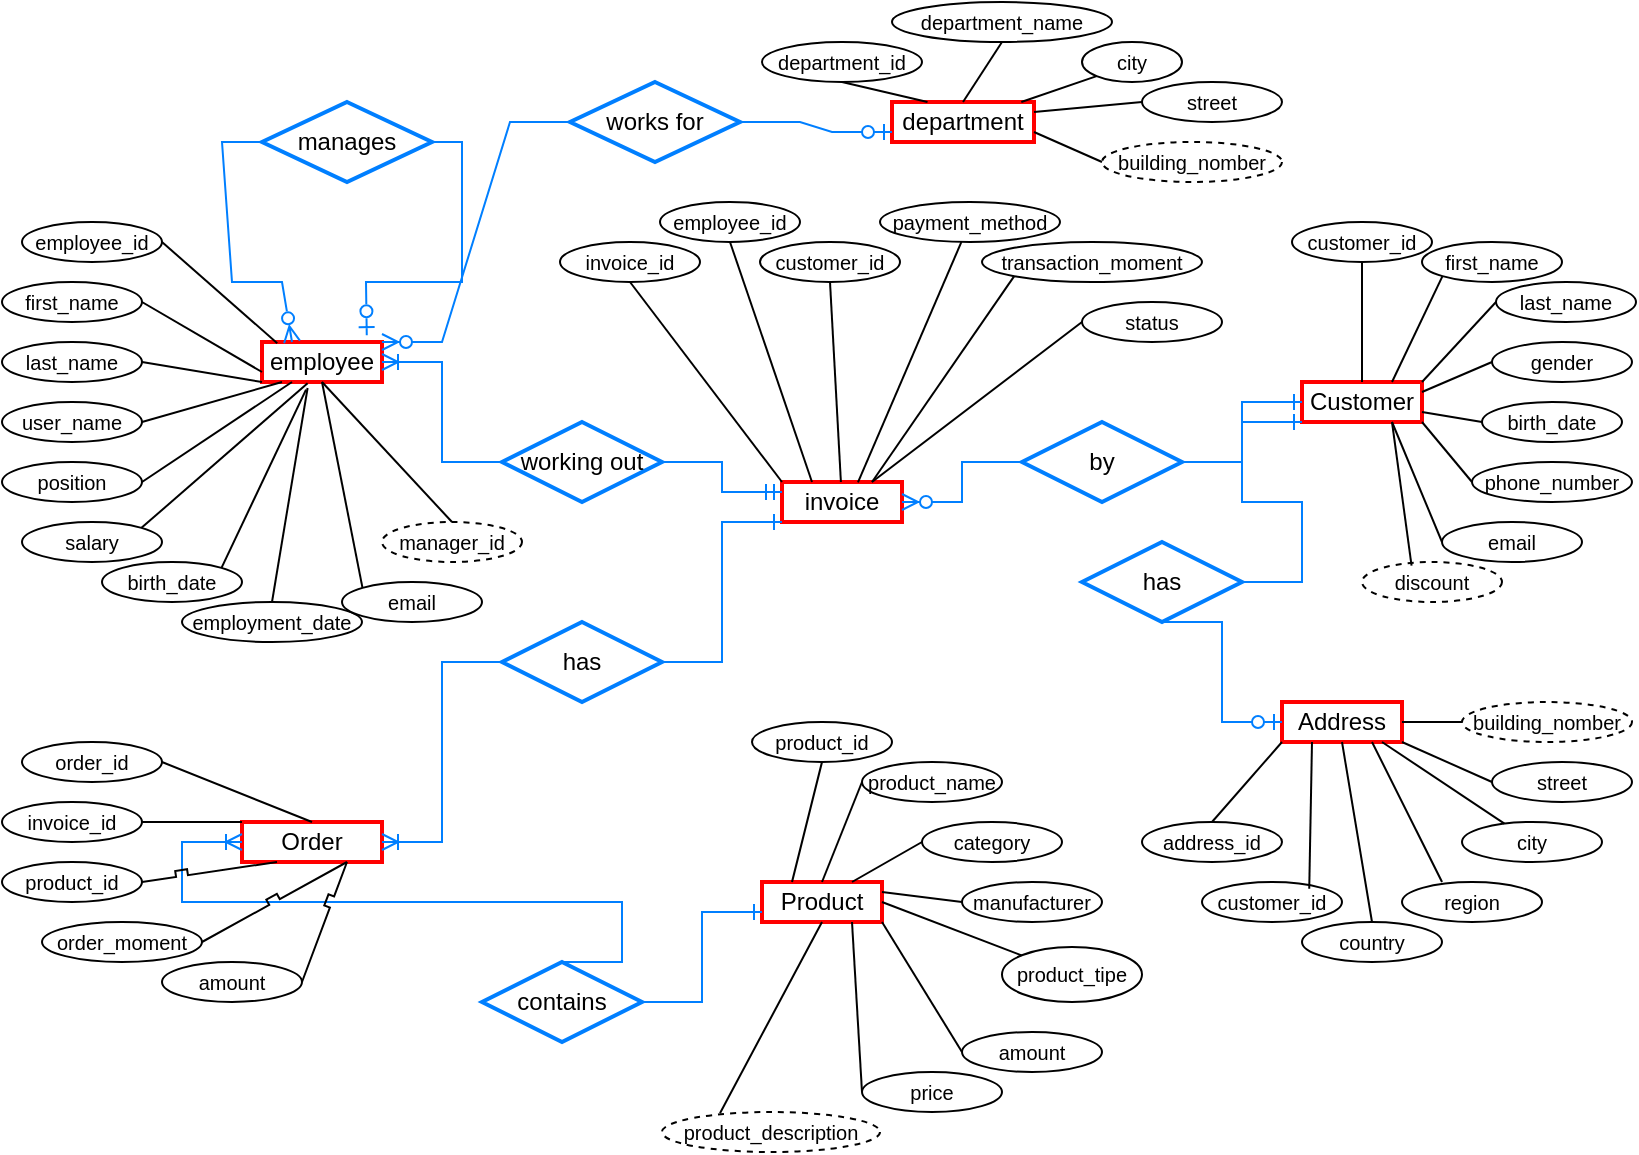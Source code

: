 <mxfile version="22.1.4" type="device">
  <diagram name="Сторінка-1" id="OeKJYB-59hZYdsw3ZqMW">
    <mxGraphModel dx="1050" dy="573" grid="1" gridSize="10" guides="1" tooltips="1" connect="1" arrows="1" fold="1" page="1" pageScale="1" pageWidth="827" pageHeight="1169" math="0" shadow="0">
      <root>
        <mxCell id="0" />
        <mxCell id="1" parent="0" />
        <mxCell id="nQn1hIN5MEKfU32s6l5k-212" value="invoice" style="rounded=0;whiteSpace=wrap;html=1;strokeColor=#FF0000;strokeWidth=2;" vertex="1" parent="1">
          <mxGeometry x="400" y="340" width="60" height="20" as="geometry" />
        </mxCell>
        <mxCell id="nQn1hIN5MEKfU32s6l5k-213" value="employee" style="rounded=0;whiteSpace=wrap;html=1;strokeColor=#FF0000;strokeWidth=2;" vertex="1" parent="1">
          <mxGeometry x="140" y="270" width="60" height="20" as="geometry" />
        </mxCell>
        <mxCell id="nQn1hIN5MEKfU32s6l5k-214" value="Customer" style="rounded=0;whiteSpace=wrap;html=1;strokeColor=#FF0000;strokeWidth=2;" vertex="1" parent="1">
          <mxGeometry x="660" y="290" width="60" height="20" as="geometry" />
        </mxCell>
        <mxCell id="nQn1hIN5MEKfU32s6l5k-215" value="Order" style="rounded=0;whiteSpace=wrap;html=1;strokeColor=#FF0000;strokeWidth=2;" vertex="1" parent="1">
          <mxGeometry x="130" y="510" width="70" height="20" as="geometry" />
        </mxCell>
        <mxCell id="nQn1hIN5MEKfU32s6l5k-216" value="Product" style="rounded=0;whiteSpace=wrap;html=1;strokeColor=#FF0000;strokeWidth=2;" vertex="1" parent="1">
          <mxGeometry x="390" y="540" width="60" height="20" as="geometry" />
        </mxCell>
        <mxCell id="nQn1hIN5MEKfU32s6l5k-217" style="edgeStyle=none;rounded=0;jumpStyle=sharp;orthogonalLoop=1;jettySize=auto;html=1;exitX=1;exitY=0.5;exitDx=0;exitDy=0;entryX=0.873;entryY=-0.17;entryDx=0;entryDy=0;strokeColor=#007FFF;fontSize=10;sourcePerimeterSpacing=-5;endArrow=ERzeroToOne;endFill=0;entryPerimeter=0;" edge="1" parent="1" source="nQn1hIN5MEKfU32s6l5k-219" target="nQn1hIN5MEKfU32s6l5k-213">
          <mxGeometry relative="1" as="geometry">
            <Array as="points">
              <mxPoint x="240" y="170" />
              <mxPoint x="240" y="240" />
              <mxPoint x="192" y="240" />
            </Array>
          </mxGeometry>
        </mxCell>
        <mxCell id="nQn1hIN5MEKfU32s6l5k-218" style="edgeStyle=none;rounded=0;jumpStyle=sharp;orthogonalLoop=1;jettySize=auto;html=1;exitX=0;exitY=0.5;exitDx=0;exitDy=0;entryX=0.25;entryY=0;entryDx=0;entryDy=0;strokeColor=#007FFF;fontSize=10;endArrow=ERzeroToMany;endFill=0;sourcePerimeterSpacing=-5;" edge="1" parent="1" source="nQn1hIN5MEKfU32s6l5k-219" target="nQn1hIN5MEKfU32s6l5k-213">
          <mxGeometry relative="1" as="geometry">
            <Array as="points">
              <mxPoint x="120" y="170" />
              <mxPoint x="125" y="240" />
              <mxPoint x="150" y="240" />
            </Array>
          </mxGeometry>
        </mxCell>
        <mxCell id="nQn1hIN5MEKfU32s6l5k-219" value="manages" style="rhombus;whiteSpace=wrap;html=1;strokeColor=#007FFF;strokeWidth=2;" vertex="1" parent="1">
          <mxGeometry x="140" y="150" width="85" height="40" as="geometry" />
        </mxCell>
        <mxCell id="nQn1hIN5MEKfU32s6l5k-220" value="working out" style="rhombus;whiteSpace=wrap;html=1;strokeColor=#007FFF;strokeWidth=2;" vertex="1" parent="1">
          <mxGeometry x="260" y="310" width="80" height="40" as="geometry" />
        </mxCell>
        <mxCell id="nQn1hIN5MEKfU32s6l5k-221" value="" style="edgeStyle=entityRelationEdgeStyle;fontSize=12;html=1;endArrow=ERoneToMany;rounded=0;strokeColor=#007FFF;jumpStyle=sharp;entryX=1;entryY=0.5;entryDx=0;entryDy=0;exitX=0;exitY=0.5;exitDx=0;exitDy=0;" edge="1" parent="1" source="nQn1hIN5MEKfU32s6l5k-220" target="nQn1hIN5MEKfU32s6l5k-213">
          <mxGeometry width="100" height="100" relative="1" as="geometry">
            <mxPoint x="300" y="440" as="sourcePoint" />
            <mxPoint x="400" y="340" as="targetPoint" />
          </mxGeometry>
        </mxCell>
        <mxCell id="nQn1hIN5MEKfU32s6l5k-222" value="" style="edgeStyle=entityRelationEdgeStyle;fontSize=12;html=1;endArrow=ERmandOne;rounded=0;strokeColor=#007FFF;jumpStyle=sharp;exitX=1;exitY=0.5;exitDx=0;exitDy=0;entryX=0;entryY=0.25;entryDx=0;entryDy=0;" edge="1" parent="1" source="nQn1hIN5MEKfU32s6l5k-220" target="nQn1hIN5MEKfU32s6l5k-212">
          <mxGeometry width="100" height="100" relative="1" as="geometry">
            <mxPoint x="360" y="270" as="sourcePoint" />
            <mxPoint x="400" y="350" as="targetPoint" />
          </mxGeometry>
        </mxCell>
        <mxCell id="nQn1hIN5MEKfU32s6l5k-223" value="by" style="rhombus;whiteSpace=wrap;html=1;strokeColor=#007FFF;strokeWidth=2;" vertex="1" parent="1">
          <mxGeometry x="520" y="310" width="80" height="40" as="geometry" />
        </mxCell>
        <mxCell id="nQn1hIN5MEKfU32s6l5k-224" value="" style="edgeStyle=entityRelationEdgeStyle;fontSize=12;html=1;endArrow=ERone;endFill=1;rounded=0;strokeColor=#007FFF;jumpStyle=sharp;exitX=1;exitY=0.5;exitDx=0;exitDy=0;entryX=0;entryY=0.5;entryDx=0;entryDy=0;" edge="1" parent="1" source="nQn1hIN5MEKfU32s6l5k-223" target="nQn1hIN5MEKfU32s6l5k-214">
          <mxGeometry width="100" height="100" relative="1" as="geometry">
            <mxPoint x="300" y="440" as="sourcePoint" />
            <mxPoint x="400" y="340" as="targetPoint" />
          </mxGeometry>
        </mxCell>
        <mxCell id="nQn1hIN5MEKfU32s6l5k-225" value="" style="edgeStyle=entityRelationEdgeStyle;fontSize=12;html=1;endArrow=ERzeroToMany;endFill=1;rounded=0;strokeColor=#007FFF;jumpStyle=sharp;exitX=0;exitY=0.5;exitDx=0;exitDy=0;entryX=1;entryY=0.5;entryDx=0;entryDy=0;" edge="1" parent="1" source="nQn1hIN5MEKfU32s6l5k-223" target="nQn1hIN5MEKfU32s6l5k-212">
          <mxGeometry width="100" height="100" relative="1" as="geometry">
            <mxPoint x="300" y="440" as="sourcePoint" />
            <mxPoint x="470" y="260" as="targetPoint" />
          </mxGeometry>
        </mxCell>
        <mxCell id="nQn1hIN5MEKfU32s6l5k-226" value="has" style="rhombus;whiteSpace=wrap;html=1;strokeColor=#007FFF;strokeWidth=2;" vertex="1" parent="1">
          <mxGeometry x="260" y="410" width="80" height="40" as="geometry" />
        </mxCell>
        <mxCell id="nQn1hIN5MEKfU32s6l5k-227" value="" style="edgeStyle=entityRelationEdgeStyle;fontSize=12;html=1;endArrow=ERone;endFill=1;rounded=0;strokeColor=#007FFF;jumpStyle=sharp;exitX=1;exitY=0.5;exitDx=0;exitDy=0;entryX=0;entryY=1;entryDx=0;entryDy=0;" edge="1" parent="1" source="nQn1hIN5MEKfU32s6l5k-226" target="nQn1hIN5MEKfU32s6l5k-212">
          <mxGeometry width="100" height="100" relative="1" as="geometry">
            <mxPoint x="670" y="380" as="sourcePoint" />
            <mxPoint x="440" y="400" as="targetPoint" />
          </mxGeometry>
        </mxCell>
        <mxCell id="nQn1hIN5MEKfU32s6l5k-228" value="" style="edgeStyle=entityRelationEdgeStyle;fontSize=12;html=1;endArrow=ERoneToMany;rounded=0;strokeColor=#007FFF;jumpStyle=sharp;entryX=1;entryY=0.5;entryDx=0;entryDy=0;exitX=0;exitY=0.5;exitDx=0;exitDy=0;" edge="1" parent="1" source="nQn1hIN5MEKfU32s6l5k-226" target="nQn1hIN5MEKfU32s6l5k-215">
          <mxGeometry width="100" height="100" relative="1" as="geometry">
            <mxPoint x="360" y="440" as="sourcePoint" />
            <mxPoint x="460" y="340" as="targetPoint" />
          </mxGeometry>
        </mxCell>
        <mxCell id="nQn1hIN5MEKfU32s6l5k-229" value="contains" style="rhombus;whiteSpace=wrap;html=1;strokeColor=#007FFF;strokeWidth=2;" vertex="1" parent="1">
          <mxGeometry x="250" y="580" width="80" height="40" as="geometry" />
        </mxCell>
        <mxCell id="nQn1hIN5MEKfU32s6l5k-230" value="" style="edgeStyle=entityRelationEdgeStyle;fontSize=12;html=1;endArrow=ERoneToMany;rounded=0;strokeColor=#007FFF;jumpStyle=sharp;exitX=0.5;exitY=0;exitDx=0;exitDy=0;" edge="1" parent="1" source="nQn1hIN5MEKfU32s6l5k-229">
          <mxGeometry width="100" height="100" relative="1" as="geometry">
            <mxPoint x="360" y="490" as="sourcePoint" />
            <mxPoint x="130" y="520" as="targetPoint" />
          </mxGeometry>
        </mxCell>
        <mxCell id="nQn1hIN5MEKfU32s6l5k-231" value="" style="edgeStyle=entityRelationEdgeStyle;fontSize=12;html=1;endArrow=ERone;endFill=1;rounded=0;strokeColor=#007FFF;jumpStyle=sharp;entryX=0;entryY=0.75;entryDx=0;entryDy=0;exitX=1;exitY=0.5;exitDx=0;exitDy=0;" edge="1" parent="1" source="nQn1hIN5MEKfU32s6l5k-229" target="nQn1hIN5MEKfU32s6l5k-216">
          <mxGeometry width="100" height="100" relative="1" as="geometry">
            <mxPoint x="360" y="490" as="sourcePoint" />
            <mxPoint x="460" y="390" as="targetPoint" />
          </mxGeometry>
        </mxCell>
        <mxCell id="nQn1hIN5MEKfU32s6l5k-232" value="&lt;font style=&quot;font-size: 10px;&quot;&gt;employee_id&lt;/font&gt;" style="ellipse;whiteSpace=wrap;html=1;strokeColor=#000000;strokeWidth=1;" vertex="1" parent="1">
          <mxGeometry x="20" y="210" width="70" height="20" as="geometry" />
        </mxCell>
        <mxCell id="nQn1hIN5MEKfU32s6l5k-233" value="&lt;font style=&quot;font-size: 10px;&quot;&gt;first_name&lt;/font&gt;" style="ellipse;whiteSpace=wrap;html=1;strokeColor=#000000;strokeWidth=1;" vertex="1" parent="1">
          <mxGeometry x="10" y="240" width="70" height="20" as="geometry" />
        </mxCell>
        <mxCell id="nQn1hIN5MEKfU32s6l5k-234" value="&lt;font style=&quot;font-size: 10px;&quot;&gt;last_name&lt;/font&gt;" style="ellipse;whiteSpace=wrap;html=1;strokeColor=#000000;strokeWidth=1;" vertex="1" parent="1">
          <mxGeometry x="10" y="270" width="70" height="20" as="geometry" />
        </mxCell>
        <mxCell id="nQn1hIN5MEKfU32s6l5k-235" value="&lt;font style=&quot;font-size: 10px;&quot;&gt;position&lt;/font&gt;" style="ellipse;whiteSpace=wrap;html=1;strokeColor=#000000;strokeWidth=1;" vertex="1" parent="1">
          <mxGeometry x="10" y="330" width="70" height="20" as="geometry" />
        </mxCell>
        <mxCell id="nQn1hIN5MEKfU32s6l5k-236" value="&lt;font style=&quot;font-size: 10px;&quot;&gt;birth_date&lt;/font&gt;" style="ellipse;whiteSpace=wrap;html=1;strokeColor=#000000;strokeWidth=1;" vertex="1" parent="1">
          <mxGeometry x="60" y="380" width="70" height="20" as="geometry" />
        </mxCell>
        <mxCell id="nQn1hIN5MEKfU32s6l5k-237" value="&lt;font style=&quot;font-size: 10px;&quot;&gt;employment_date&lt;/font&gt;" style="ellipse;whiteSpace=wrap;html=1;strokeColor=#000000;strokeWidth=1;" vertex="1" parent="1">
          <mxGeometry x="100" y="400" width="90" height="20" as="geometry" />
        </mxCell>
        <mxCell id="nQn1hIN5MEKfU32s6l5k-238" value="&lt;font style=&quot;font-size: 10px;&quot;&gt;manager_id&lt;/font&gt;" style="ellipse;whiteSpace=wrap;html=1;strokeColor=#000000;strokeWidth=1;dashed=1;" vertex="1" parent="1">
          <mxGeometry x="200" y="360" width="70" height="20" as="geometry" />
        </mxCell>
        <mxCell id="nQn1hIN5MEKfU32s6l5k-239" value="" style="endArrow=none;html=1;rounded=0;strokeColor=#000000;fontSize=10;jumpStyle=sharp;exitX=1;exitY=0.5;exitDx=0;exitDy=0;entryX=0.127;entryY=0.03;entryDx=0;entryDy=0;entryPerimeter=0;" edge="1" parent="1" source="nQn1hIN5MEKfU32s6l5k-232" target="nQn1hIN5MEKfU32s6l5k-213">
          <mxGeometry width="50" height="50" relative="1" as="geometry">
            <mxPoint x="390" y="410" as="sourcePoint" />
            <mxPoint x="140" y="260" as="targetPoint" />
          </mxGeometry>
        </mxCell>
        <mxCell id="nQn1hIN5MEKfU32s6l5k-240" value="" style="endArrow=none;html=1;rounded=0;strokeColor=#000000;fontSize=10;jumpStyle=sharp;exitX=1;exitY=0.5;exitDx=0;exitDy=0;entryX=0;entryY=0.75;entryDx=0;entryDy=0;" edge="1" parent="1" source="nQn1hIN5MEKfU32s6l5k-233" target="nQn1hIN5MEKfU32s6l5k-213">
          <mxGeometry width="50" height="50" relative="1" as="geometry">
            <mxPoint x="390" y="410" as="sourcePoint" />
            <mxPoint x="440" y="360" as="targetPoint" />
          </mxGeometry>
        </mxCell>
        <mxCell id="nQn1hIN5MEKfU32s6l5k-241" value="" style="endArrow=none;html=1;rounded=0;strokeColor=#000000;fontSize=10;jumpStyle=sharp;entryX=1;entryY=0.5;entryDx=0;entryDy=0;exitX=0;exitY=1;exitDx=0;exitDy=0;" edge="1" parent="1" source="nQn1hIN5MEKfU32s6l5k-213" target="nQn1hIN5MEKfU32s6l5k-234">
          <mxGeometry width="50" height="50" relative="1" as="geometry">
            <mxPoint x="390" y="410" as="sourcePoint" />
            <mxPoint x="440" y="360" as="targetPoint" />
          </mxGeometry>
        </mxCell>
        <mxCell id="nQn1hIN5MEKfU32s6l5k-242" value="" style="endArrow=none;html=1;rounded=0;strokeColor=#000000;fontSize=10;jumpStyle=sharp;entryX=1;entryY=0.5;entryDx=0;entryDy=0;exitX=0.25;exitY=1;exitDx=0;exitDy=0;" edge="1" parent="1" source="nQn1hIN5MEKfU32s6l5k-213" target="nQn1hIN5MEKfU32s6l5k-235">
          <mxGeometry width="50" height="50" relative="1" as="geometry">
            <mxPoint x="390" y="410" as="sourcePoint" />
            <mxPoint x="440" y="360" as="targetPoint" />
          </mxGeometry>
        </mxCell>
        <mxCell id="nQn1hIN5MEKfU32s6l5k-243" value="" style="endArrow=none;html=1;rounded=0;strokeColor=#000000;fontSize=10;jumpStyle=sharp;exitX=1;exitY=0;exitDx=0;exitDy=0;entryX=0.367;entryY=1.19;entryDx=0;entryDy=0;entryPerimeter=0;" edge="1" parent="1" source="nQn1hIN5MEKfU32s6l5k-236" target="nQn1hIN5MEKfU32s6l5k-213">
          <mxGeometry width="50" height="50" relative="1" as="geometry">
            <mxPoint x="390" y="410" as="sourcePoint" />
            <mxPoint x="440" y="360" as="targetPoint" />
          </mxGeometry>
        </mxCell>
        <mxCell id="nQn1hIN5MEKfU32s6l5k-244" value="" style="endArrow=none;html=1;rounded=0;strokeColor=#000000;fontSize=10;jumpStyle=sharp;exitX=0.5;exitY=0;exitDx=0;exitDy=0;entryX=0.38;entryY=1.15;entryDx=0;entryDy=0;entryPerimeter=0;" edge="1" parent="1" source="nQn1hIN5MEKfU32s6l5k-237" target="nQn1hIN5MEKfU32s6l5k-213">
          <mxGeometry width="50" height="50" relative="1" as="geometry">
            <mxPoint x="390" y="410" as="sourcePoint" />
            <mxPoint x="440" y="360" as="targetPoint" />
          </mxGeometry>
        </mxCell>
        <mxCell id="nQn1hIN5MEKfU32s6l5k-245" value="" style="endArrow=none;html=1;rounded=0;strokeColor=#000000;fontSize=10;jumpStyle=sharp;exitX=0.5;exitY=0;exitDx=0;exitDy=0;entryX=0.5;entryY=1;entryDx=0;entryDy=0;" edge="1" parent="1" source="nQn1hIN5MEKfU32s6l5k-238" target="nQn1hIN5MEKfU32s6l5k-213">
          <mxGeometry width="50" height="50" relative="1" as="geometry">
            <mxPoint x="390" y="410" as="sourcePoint" />
            <mxPoint x="440" y="360" as="targetPoint" />
          </mxGeometry>
        </mxCell>
        <mxCell id="nQn1hIN5MEKfU32s6l5k-246" value="&lt;font style=&quot;font-size: 10px;&quot;&gt;user_name&lt;/font&gt;" style="ellipse;whiteSpace=wrap;html=1;strokeColor=#000000;strokeWidth=1;" vertex="1" parent="1">
          <mxGeometry x="10" y="300" width="70" height="20" as="geometry" />
        </mxCell>
        <mxCell id="nQn1hIN5MEKfU32s6l5k-247" value="&lt;font style=&quot;font-size: 10px;&quot;&gt;salary&lt;/font&gt;" style="ellipse;whiteSpace=wrap;html=1;strokeColor=#000000;strokeWidth=1;" vertex="1" parent="1">
          <mxGeometry x="20" y="360" width="70" height="20" as="geometry" />
        </mxCell>
        <mxCell id="nQn1hIN5MEKfU32s6l5k-248" value="" style="endArrow=none;html=1;rounded=0;strokeColor=#000000;fontSize=10;jumpStyle=sharp;entryX=1;entryY=0.5;entryDx=0;entryDy=0;" edge="1" parent="1" target="nQn1hIN5MEKfU32s6l5k-246">
          <mxGeometry width="50" height="50" relative="1" as="geometry">
            <mxPoint x="150" y="290" as="sourcePoint" />
            <mxPoint x="440" y="360" as="targetPoint" />
          </mxGeometry>
        </mxCell>
        <mxCell id="nQn1hIN5MEKfU32s6l5k-249" value="" style="endArrow=none;html=1;rounded=0;strokeColor=#000000;fontSize=10;jumpStyle=sharp;exitX=1;exitY=0;exitDx=0;exitDy=0;entryX=0.38;entryY=1.03;entryDx=0;entryDy=0;entryPerimeter=0;" edge="1" parent="1" source="nQn1hIN5MEKfU32s6l5k-247" target="nQn1hIN5MEKfU32s6l5k-213">
          <mxGeometry width="50" height="50" relative="1" as="geometry">
            <mxPoint x="390" y="410" as="sourcePoint" />
            <mxPoint x="440" y="360" as="targetPoint" />
          </mxGeometry>
        </mxCell>
        <mxCell id="nQn1hIN5MEKfU32s6l5k-250" value="&lt;font style=&quot;font-size: 10px;&quot;&gt;email&lt;/font&gt;" style="ellipse;whiteSpace=wrap;html=1;strokeColor=#000000;strokeWidth=1;" vertex="1" parent="1">
          <mxGeometry x="180" y="390" width="70" height="20" as="geometry" />
        </mxCell>
        <mxCell id="nQn1hIN5MEKfU32s6l5k-251" value="" style="endArrow=none;html=1;rounded=0;strokeColor=#000000;fontSize=10;jumpStyle=sharp;entryX=0;entryY=0;entryDx=0;entryDy=0;exitX=0.5;exitY=1;exitDx=0;exitDy=0;" edge="1" parent="1" source="nQn1hIN5MEKfU32s6l5k-213" target="nQn1hIN5MEKfU32s6l5k-250">
          <mxGeometry width="50" height="50" relative="1" as="geometry">
            <mxPoint x="390" y="410" as="sourcePoint" />
            <mxPoint x="440" y="360" as="targetPoint" />
          </mxGeometry>
        </mxCell>
        <mxCell id="nQn1hIN5MEKfU32s6l5k-252" value="&lt;font style=&quot;font-size: 10px;&quot;&gt;invoice_id&lt;/font&gt;" style="ellipse;whiteSpace=wrap;html=1;strokeColor=#000000;strokeWidth=1;" vertex="1" parent="1">
          <mxGeometry x="289" y="220" width="70" height="20" as="geometry" />
        </mxCell>
        <mxCell id="nQn1hIN5MEKfU32s6l5k-253" value="&lt;font style=&quot;font-size: 10px;&quot;&gt;employee_id&lt;/font&gt;" style="ellipse;whiteSpace=wrap;html=1;strokeColor=#000000;strokeWidth=1;" vertex="1" parent="1">
          <mxGeometry x="339" y="200" width="70" height="20" as="geometry" />
        </mxCell>
        <mxCell id="nQn1hIN5MEKfU32s6l5k-254" value="&lt;font style=&quot;font-size: 10px;&quot;&gt;customer_id&lt;/font&gt;" style="ellipse;whiteSpace=wrap;html=1;strokeColor=#000000;strokeWidth=1;" vertex="1" parent="1">
          <mxGeometry x="389" y="220" width="70" height="20" as="geometry" />
        </mxCell>
        <mxCell id="nQn1hIN5MEKfU32s6l5k-255" value="&lt;font style=&quot;font-size: 10px;&quot;&gt;payment_method&lt;/font&gt;" style="ellipse;whiteSpace=wrap;html=1;strokeColor=#000000;strokeWidth=1;" vertex="1" parent="1">
          <mxGeometry x="449" y="200" width="90" height="20" as="geometry" />
        </mxCell>
        <mxCell id="nQn1hIN5MEKfU32s6l5k-256" value="&lt;font style=&quot;font-size: 10px;&quot;&gt;transaction_moment&lt;/font&gt;" style="ellipse;whiteSpace=wrap;html=1;strokeColor=#000000;strokeWidth=1;" vertex="1" parent="1">
          <mxGeometry x="500" y="220" width="110" height="20" as="geometry" />
        </mxCell>
        <mxCell id="nQn1hIN5MEKfU32s6l5k-257" value="&lt;font style=&quot;font-size: 10px;&quot;&gt;status&lt;/font&gt;" style="ellipse;whiteSpace=wrap;html=1;strokeColor=#000000;strokeWidth=1;" vertex="1" parent="1">
          <mxGeometry x="550" y="250" width="70" height="20" as="geometry" />
        </mxCell>
        <mxCell id="nQn1hIN5MEKfU32s6l5k-258" value="" style="endArrow=none;html=1;rounded=0;strokeColor=#000000;fontSize=10;jumpStyle=sharp;entryX=0.5;entryY=1;entryDx=0;entryDy=0;exitX=0;exitY=0;exitDx=0;exitDy=0;" edge="1" parent="1" source="nQn1hIN5MEKfU32s6l5k-212" target="nQn1hIN5MEKfU32s6l5k-252">
          <mxGeometry width="50" height="50" relative="1" as="geometry">
            <mxPoint x="390" y="410" as="sourcePoint" />
            <mxPoint x="440" y="360" as="targetPoint" />
          </mxGeometry>
        </mxCell>
        <mxCell id="nQn1hIN5MEKfU32s6l5k-259" value="" style="endArrow=none;html=1;rounded=0;strokeColor=#000000;fontSize=10;jumpStyle=sharp;exitX=0.5;exitY=1;exitDx=0;exitDy=0;entryX=0.25;entryY=0;entryDx=0;entryDy=0;" edge="1" parent="1" source="nQn1hIN5MEKfU32s6l5k-253" target="nQn1hIN5MEKfU32s6l5k-212">
          <mxGeometry width="50" height="50" relative="1" as="geometry">
            <mxPoint x="390" y="410" as="sourcePoint" />
            <mxPoint x="440" y="360" as="targetPoint" />
          </mxGeometry>
        </mxCell>
        <mxCell id="nQn1hIN5MEKfU32s6l5k-260" value="" style="endArrow=none;html=1;rounded=0;strokeColor=#000000;fontSize=10;jumpStyle=sharp;exitX=0.5;exitY=1;exitDx=0;exitDy=0;" edge="1" parent="1" source="nQn1hIN5MEKfU32s6l5k-254" target="nQn1hIN5MEKfU32s6l5k-212">
          <mxGeometry width="50" height="50" relative="1" as="geometry">
            <mxPoint x="390" y="410" as="sourcePoint" />
            <mxPoint x="430" y="330" as="targetPoint" />
          </mxGeometry>
        </mxCell>
        <mxCell id="nQn1hIN5MEKfU32s6l5k-261" value="" style="endArrow=none;html=1;rounded=0;strokeColor=#000000;fontSize=10;jumpStyle=sharp;entryX=0.633;entryY=0.01;entryDx=0;entryDy=0;entryPerimeter=0;" edge="1" parent="1" source="nQn1hIN5MEKfU32s6l5k-255" target="nQn1hIN5MEKfU32s6l5k-212">
          <mxGeometry width="50" height="50" relative="1" as="geometry">
            <mxPoint x="390" y="410" as="sourcePoint" />
            <mxPoint x="440" y="360" as="targetPoint" />
          </mxGeometry>
        </mxCell>
        <mxCell id="nQn1hIN5MEKfU32s6l5k-262" value="" style="endArrow=none;html=1;rounded=0;strokeColor=#000000;fontSize=10;jumpStyle=sharp;entryX=0.75;entryY=0;entryDx=0;entryDy=0;exitX=0;exitY=1;exitDx=0;exitDy=0;" edge="1" parent="1" source="nQn1hIN5MEKfU32s6l5k-256" target="nQn1hIN5MEKfU32s6l5k-212">
          <mxGeometry width="50" height="50" relative="1" as="geometry">
            <mxPoint x="390" y="410" as="sourcePoint" />
            <mxPoint x="440" y="360" as="targetPoint" />
          </mxGeometry>
        </mxCell>
        <mxCell id="nQn1hIN5MEKfU32s6l5k-263" value="" style="endArrow=none;html=1;rounded=0;strokeColor=#000000;fontSize=10;jumpStyle=sharp;entryX=0.75;entryY=0;entryDx=0;entryDy=0;exitX=0;exitY=0.5;exitDx=0;exitDy=0;" edge="1" parent="1" source="nQn1hIN5MEKfU32s6l5k-257" target="nQn1hIN5MEKfU32s6l5k-212">
          <mxGeometry width="50" height="50" relative="1" as="geometry">
            <mxPoint x="550" y="270" as="sourcePoint" />
            <mxPoint x="440" y="360" as="targetPoint" />
          </mxGeometry>
        </mxCell>
        <mxCell id="nQn1hIN5MEKfU32s6l5k-264" value="&lt;font style=&quot;font-size: 10px;&quot;&gt;customer_id&lt;/font&gt;" style="ellipse;whiteSpace=wrap;html=1;strokeColor=#000000;strokeWidth=1;" vertex="1" parent="1">
          <mxGeometry x="655" y="210" width="70" height="20" as="geometry" />
        </mxCell>
        <mxCell id="nQn1hIN5MEKfU32s6l5k-265" value="&lt;font style=&quot;font-size: 10px;&quot;&gt;first_name&lt;/font&gt;" style="ellipse;whiteSpace=wrap;html=1;strokeColor=#000000;strokeWidth=1;" vertex="1" parent="1">
          <mxGeometry x="720" y="220" width="70" height="20" as="geometry" />
        </mxCell>
        <mxCell id="nQn1hIN5MEKfU32s6l5k-266" value="&lt;font style=&quot;font-size: 10px;&quot;&gt;last_name&lt;/font&gt;" style="ellipse;whiteSpace=wrap;html=1;strokeColor=#000000;strokeWidth=1;" vertex="1" parent="1">
          <mxGeometry x="757" y="240" width="70" height="20" as="geometry" />
        </mxCell>
        <mxCell id="nQn1hIN5MEKfU32s6l5k-267" value="&lt;font style=&quot;font-size: 10px;&quot;&gt;birth_date&lt;/font&gt;" style="ellipse;whiteSpace=wrap;html=1;strokeColor=#000000;strokeWidth=1;" vertex="1" parent="1">
          <mxGeometry x="750" y="300" width="70" height="20" as="geometry" />
        </mxCell>
        <mxCell id="nQn1hIN5MEKfU32s6l5k-268" value="&lt;font style=&quot;font-size: 10px;&quot;&gt;phone_number&lt;/font&gt;" style="ellipse;whiteSpace=wrap;html=1;strokeColor=#000000;strokeWidth=1;" vertex="1" parent="1">
          <mxGeometry x="745" y="330" width="80" height="20" as="geometry" />
        </mxCell>
        <mxCell id="nQn1hIN5MEKfU32s6l5k-269" value="&lt;font style=&quot;font-size: 10px;&quot;&gt;email&lt;/font&gt;" style="ellipse;whiteSpace=wrap;html=1;strokeColor=#000000;strokeWidth=1;" vertex="1" parent="1">
          <mxGeometry x="730" y="360" width="70" height="20" as="geometry" />
        </mxCell>
        <mxCell id="nQn1hIN5MEKfU32s6l5k-270" value="&lt;font style=&quot;font-size: 10px;&quot;&gt;discount&lt;/font&gt;" style="ellipse;whiteSpace=wrap;html=1;strokeColor=#000000;strokeWidth=1;dashed=1;" vertex="1" parent="1">
          <mxGeometry x="690" y="380" width="70" height="20" as="geometry" />
        </mxCell>
        <mxCell id="nQn1hIN5MEKfU32s6l5k-271" value="Address" style="rounded=0;whiteSpace=wrap;html=1;strokeColor=#FF0000;strokeWidth=2;" vertex="1" parent="1">
          <mxGeometry x="650" y="450" width="60" height="20" as="geometry" />
        </mxCell>
        <mxCell id="nQn1hIN5MEKfU32s6l5k-272" value="has" style="rhombus;whiteSpace=wrap;html=1;strokeColor=#007FFF;strokeWidth=2;" vertex="1" parent="1">
          <mxGeometry x="550" y="370" width="80" height="40" as="geometry" />
        </mxCell>
        <mxCell id="nQn1hIN5MEKfU32s6l5k-273" value="" style="edgeStyle=entityRelationEdgeStyle;fontSize=12;html=1;endArrow=ERone;endFill=1;rounded=0;strokeColor=#007FFF;jumpStyle=sharp;entryX=0;entryY=1;entryDx=0;entryDy=0;exitX=1;exitY=0.5;exitDx=0;exitDy=0;" edge="1" parent="1" source="nQn1hIN5MEKfU32s6l5k-272" target="nQn1hIN5MEKfU32s6l5k-214">
          <mxGeometry width="100" height="100" relative="1" as="geometry">
            <mxPoint x="360" y="440" as="sourcePoint" />
            <mxPoint x="460" y="340" as="targetPoint" />
          </mxGeometry>
        </mxCell>
        <mxCell id="nQn1hIN5MEKfU32s6l5k-274" value="" style="edgeStyle=entityRelationEdgeStyle;fontSize=12;html=1;endArrow=ERzeroToOne;endFill=1;rounded=0;strokeColor=#007FFF;jumpStyle=sharp;entryX=0;entryY=0.5;entryDx=0;entryDy=0;exitX=0.5;exitY=1;exitDx=0;exitDy=0;" edge="1" parent="1" source="nQn1hIN5MEKfU32s6l5k-272" target="nQn1hIN5MEKfU32s6l5k-271">
          <mxGeometry width="100" height="100" relative="1" as="geometry">
            <mxPoint x="360" y="440" as="sourcePoint" />
            <mxPoint x="460" y="340" as="targetPoint" />
          </mxGeometry>
        </mxCell>
        <mxCell id="nQn1hIN5MEKfU32s6l5k-275" value="" style="endArrow=none;html=1;rounded=0;strokeColor=#000000;fontSize=10;jumpStyle=sharp;entryX=0.5;entryY=1;entryDx=0;entryDy=0;exitX=0.5;exitY=0;exitDx=0;exitDy=0;" edge="1" parent="1" source="nQn1hIN5MEKfU32s6l5k-214" target="nQn1hIN5MEKfU32s6l5k-264">
          <mxGeometry width="50" height="50" relative="1" as="geometry">
            <mxPoint x="390" y="410" as="sourcePoint" />
            <mxPoint x="440" y="360" as="targetPoint" />
          </mxGeometry>
        </mxCell>
        <mxCell id="nQn1hIN5MEKfU32s6l5k-276" value="" style="endArrow=none;html=1;rounded=0;strokeColor=#000000;fontSize=10;jumpStyle=sharp;entryX=0;entryY=1;entryDx=0;entryDy=0;exitX=0.75;exitY=0;exitDx=0;exitDy=0;" edge="1" parent="1" source="nQn1hIN5MEKfU32s6l5k-214" target="nQn1hIN5MEKfU32s6l5k-265">
          <mxGeometry width="50" height="50" relative="1" as="geometry">
            <mxPoint x="390" y="410" as="sourcePoint" />
            <mxPoint x="440" y="360" as="targetPoint" />
          </mxGeometry>
        </mxCell>
        <mxCell id="nQn1hIN5MEKfU32s6l5k-277" value="" style="endArrow=none;html=1;rounded=0;strokeColor=#000000;fontSize=10;jumpStyle=sharp;entryX=0;entryY=0.5;entryDx=0;entryDy=0;exitX=1;exitY=0;exitDx=0;exitDy=0;" edge="1" parent="1" source="nQn1hIN5MEKfU32s6l5k-214" target="nQn1hIN5MEKfU32s6l5k-266">
          <mxGeometry width="50" height="50" relative="1" as="geometry">
            <mxPoint x="390" y="410" as="sourcePoint" />
            <mxPoint x="440" y="360" as="targetPoint" />
          </mxGeometry>
        </mxCell>
        <mxCell id="nQn1hIN5MEKfU32s6l5k-278" value="" style="endArrow=none;html=1;rounded=0;strokeColor=#000000;fontSize=10;jumpStyle=sharp;entryX=0;entryY=0.5;entryDx=0;entryDy=0;exitX=1;exitY=0.75;exitDx=0;exitDy=0;" edge="1" parent="1" source="nQn1hIN5MEKfU32s6l5k-214" target="nQn1hIN5MEKfU32s6l5k-267">
          <mxGeometry width="50" height="50" relative="1" as="geometry">
            <mxPoint x="390" y="410" as="sourcePoint" />
            <mxPoint x="440" y="360" as="targetPoint" />
          </mxGeometry>
        </mxCell>
        <mxCell id="nQn1hIN5MEKfU32s6l5k-279" value="" style="endArrow=none;html=1;rounded=0;strokeColor=#000000;fontSize=10;jumpStyle=sharp;entryX=0;entryY=0.5;entryDx=0;entryDy=0;exitX=1;exitY=1;exitDx=0;exitDy=0;" edge="1" parent="1" source="nQn1hIN5MEKfU32s6l5k-214" target="nQn1hIN5MEKfU32s6l5k-268">
          <mxGeometry width="50" height="50" relative="1" as="geometry">
            <mxPoint x="390" y="410" as="sourcePoint" />
            <mxPoint x="440" y="360" as="targetPoint" />
          </mxGeometry>
        </mxCell>
        <mxCell id="nQn1hIN5MEKfU32s6l5k-280" value="" style="endArrow=none;html=1;rounded=0;strokeColor=#000000;fontSize=10;jumpStyle=sharp;exitX=0;exitY=0.5;exitDx=0;exitDy=0;entryX=0.75;entryY=1;entryDx=0;entryDy=0;" edge="1" parent="1" source="nQn1hIN5MEKfU32s6l5k-269" target="nQn1hIN5MEKfU32s6l5k-214">
          <mxGeometry width="50" height="50" relative="1" as="geometry">
            <mxPoint x="390" y="410" as="sourcePoint" />
            <mxPoint x="440" y="360" as="targetPoint" />
          </mxGeometry>
        </mxCell>
        <mxCell id="nQn1hIN5MEKfU32s6l5k-281" value="" style="endArrow=none;html=1;rounded=0;strokeColor=#000000;fontSize=10;jumpStyle=sharp;exitX=0.354;exitY=0.09;exitDx=0;exitDy=0;exitPerimeter=0;entryX=0.75;entryY=1;entryDx=0;entryDy=0;" edge="1" parent="1" source="nQn1hIN5MEKfU32s6l5k-270" target="nQn1hIN5MEKfU32s6l5k-214">
          <mxGeometry width="50" height="50" relative="1" as="geometry">
            <mxPoint x="390" y="410" as="sourcePoint" />
            <mxPoint x="440" y="360" as="targetPoint" />
          </mxGeometry>
        </mxCell>
        <mxCell id="nQn1hIN5MEKfU32s6l5k-282" value="&lt;font style=&quot;font-size: 10px;&quot;&gt;address_id&lt;/font&gt;" style="ellipse;whiteSpace=wrap;html=1;strokeColor=#000000;strokeWidth=1;" vertex="1" parent="1">
          <mxGeometry x="580" y="510" width="70" height="20" as="geometry" />
        </mxCell>
        <mxCell id="nQn1hIN5MEKfU32s6l5k-283" value="&lt;font style=&quot;font-size: 10px;&quot;&gt;customer_id&lt;/font&gt;" style="ellipse;whiteSpace=wrap;html=1;strokeColor=#000000;strokeWidth=1;" vertex="1" parent="1">
          <mxGeometry x="610" y="540" width="70" height="20" as="geometry" />
        </mxCell>
        <mxCell id="nQn1hIN5MEKfU32s6l5k-284" value="&lt;font style=&quot;font-size: 10px;&quot;&gt;country&lt;/font&gt;" style="ellipse;whiteSpace=wrap;html=1;strokeColor=#000000;strokeWidth=1;" vertex="1" parent="1">
          <mxGeometry x="660" y="560" width="70" height="20" as="geometry" />
        </mxCell>
        <mxCell id="nQn1hIN5MEKfU32s6l5k-285" value="&lt;font style=&quot;font-size: 10px;&quot;&gt;city&lt;/font&gt;" style="ellipse;whiteSpace=wrap;html=1;strokeColor=#000000;strokeWidth=1;" vertex="1" parent="1">
          <mxGeometry x="740" y="510" width="70" height="20" as="geometry" />
        </mxCell>
        <mxCell id="nQn1hIN5MEKfU32s6l5k-286" value="&lt;font style=&quot;font-size: 10px;&quot;&gt;street&lt;/font&gt;" style="ellipse;whiteSpace=wrap;html=1;strokeColor=#000000;strokeWidth=1;" vertex="1" parent="1">
          <mxGeometry x="755" y="480" width="70" height="20" as="geometry" />
        </mxCell>
        <mxCell id="nQn1hIN5MEKfU32s6l5k-287" value="&lt;font style=&quot;font-size: 10px;&quot;&gt;region&lt;/font&gt;" style="ellipse;whiteSpace=wrap;html=1;strokeColor=#000000;strokeWidth=1;" vertex="1" parent="1">
          <mxGeometry x="710" y="540" width="70" height="20" as="geometry" />
        </mxCell>
        <mxCell id="nQn1hIN5MEKfU32s6l5k-288" value="&lt;font style=&quot;font-size: 10px;&quot;&gt;building_nomber&lt;/font&gt;" style="ellipse;whiteSpace=wrap;html=1;strokeColor=#000000;strokeWidth=1;dashed=1;" vertex="1" parent="1">
          <mxGeometry x="740" y="450" width="85" height="20" as="geometry" />
        </mxCell>
        <mxCell id="nQn1hIN5MEKfU32s6l5k-289" value="" style="endArrow=none;html=1;rounded=0;strokeColor=#000000;fontSize=10;jumpStyle=sharp;entryX=0.5;entryY=0;entryDx=0;entryDy=0;exitX=0;exitY=1;exitDx=0;exitDy=0;" edge="1" parent="1" source="nQn1hIN5MEKfU32s6l5k-271" target="nQn1hIN5MEKfU32s6l5k-282">
          <mxGeometry width="50" height="50" relative="1" as="geometry">
            <mxPoint x="390" y="410" as="sourcePoint" />
            <mxPoint x="440" y="360" as="targetPoint" />
          </mxGeometry>
        </mxCell>
        <mxCell id="nQn1hIN5MEKfU32s6l5k-290" value="" style="endArrow=none;html=1;rounded=0;strokeColor=#000000;fontSize=10;jumpStyle=sharp;entryX=0.766;entryY=0.17;entryDx=0;entryDy=0;entryPerimeter=0;exitX=0.25;exitY=1;exitDx=0;exitDy=0;" edge="1" parent="1" source="nQn1hIN5MEKfU32s6l5k-271" target="nQn1hIN5MEKfU32s6l5k-283">
          <mxGeometry width="50" height="50" relative="1" as="geometry">
            <mxPoint x="390" y="410" as="sourcePoint" />
            <mxPoint x="440" y="360" as="targetPoint" />
          </mxGeometry>
        </mxCell>
        <mxCell id="nQn1hIN5MEKfU32s6l5k-291" value="" style="endArrow=none;html=1;rounded=0;strokeColor=#000000;fontSize=10;jumpStyle=sharp;exitX=0.5;exitY=0;exitDx=0;exitDy=0;entryX=0.5;entryY=1;entryDx=0;entryDy=0;" edge="1" parent="1" source="nQn1hIN5MEKfU32s6l5k-284" target="nQn1hIN5MEKfU32s6l5k-271">
          <mxGeometry width="50" height="50" relative="1" as="geometry">
            <mxPoint x="390" y="410" as="sourcePoint" />
            <mxPoint x="440" y="360" as="targetPoint" />
          </mxGeometry>
        </mxCell>
        <mxCell id="nQn1hIN5MEKfU32s6l5k-292" value="" style="endArrow=none;html=1;rounded=0;strokeColor=#000000;fontSize=10;jumpStyle=sharp;exitX=0.286;exitY=0;exitDx=0;exitDy=0;exitPerimeter=0;entryX=0.75;entryY=1;entryDx=0;entryDy=0;" edge="1" parent="1" source="nQn1hIN5MEKfU32s6l5k-287" target="nQn1hIN5MEKfU32s6l5k-271">
          <mxGeometry width="50" height="50" relative="1" as="geometry">
            <mxPoint x="390" y="410" as="sourcePoint" />
            <mxPoint x="690" y="480" as="targetPoint" />
          </mxGeometry>
        </mxCell>
        <mxCell id="nQn1hIN5MEKfU32s6l5k-293" value="" style="endArrow=none;html=1;rounded=0;strokeColor=#000000;fontSize=10;jumpStyle=sharp;" edge="1" parent="1" source="nQn1hIN5MEKfU32s6l5k-285">
          <mxGeometry width="50" height="50" relative="1" as="geometry">
            <mxPoint x="390" y="410" as="sourcePoint" />
            <mxPoint x="700" y="470" as="targetPoint" />
          </mxGeometry>
        </mxCell>
        <mxCell id="nQn1hIN5MEKfU32s6l5k-294" value="" style="endArrow=none;html=1;rounded=0;strokeColor=#000000;fontSize=10;jumpStyle=sharp;exitX=0;exitY=0.5;exitDx=0;exitDy=0;" edge="1" parent="1" source="nQn1hIN5MEKfU32s6l5k-286">
          <mxGeometry width="50" height="50" relative="1" as="geometry">
            <mxPoint x="390" y="410" as="sourcePoint" />
            <mxPoint x="710" y="470" as="targetPoint" />
          </mxGeometry>
        </mxCell>
        <mxCell id="nQn1hIN5MEKfU32s6l5k-295" value="" style="endArrow=none;html=1;rounded=0;strokeColor=#000000;fontSize=10;jumpStyle=sharp;exitX=0;exitY=0.5;exitDx=0;exitDy=0;entryX=1;entryY=0.5;entryDx=0;entryDy=0;" edge="1" parent="1" source="nQn1hIN5MEKfU32s6l5k-288" target="nQn1hIN5MEKfU32s6l5k-271">
          <mxGeometry width="50" height="50" relative="1" as="geometry">
            <mxPoint x="390" y="410" as="sourcePoint" />
            <mxPoint x="440" y="360" as="targetPoint" />
          </mxGeometry>
        </mxCell>
        <mxCell id="nQn1hIN5MEKfU32s6l5k-296" value="&lt;font style=&quot;font-size: 10px;&quot;&gt;order_id&lt;/font&gt;" style="ellipse;whiteSpace=wrap;html=1;strokeColor=#000000;strokeWidth=1;" vertex="1" parent="1">
          <mxGeometry x="20" y="470" width="70" height="20" as="geometry" />
        </mxCell>
        <mxCell id="nQn1hIN5MEKfU32s6l5k-297" value="&lt;font style=&quot;font-size: 10px;&quot;&gt;invoice_id&lt;/font&gt;" style="ellipse;whiteSpace=wrap;html=1;strokeColor=#000000;strokeWidth=1;" vertex="1" parent="1">
          <mxGeometry x="10" y="500" width="70" height="20" as="geometry" />
        </mxCell>
        <mxCell id="nQn1hIN5MEKfU32s6l5k-298" value="&lt;font style=&quot;font-size: 10px;&quot;&gt;product_id&lt;/font&gt;" style="ellipse;whiteSpace=wrap;html=1;strokeColor=#000000;strokeWidth=1;" vertex="1" parent="1">
          <mxGeometry x="10" y="530" width="70" height="20" as="geometry" />
        </mxCell>
        <mxCell id="nQn1hIN5MEKfU32s6l5k-299" value="&lt;font style=&quot;font-size: 10px;&quot;&gt;order_moment&lt;/font&gt;" style="ellipse;whiteSpace=wrap;html=1;strokeColor=#000000;strokeWidth=1;" vertex="1" parent="1">
          <mxGeometry x="30" y="560" width="80" height="20" as="geometry" />
        </mxCell>
        <mxCell id="nQn1hIN5MEKfU32s6l5k-300" value="&lt;font style=&quot;font-size: 10px;&quot;&gt;amount&lt;/font&gt;" style="ellipse;whiteSpace=wrap;html=1;strokeColor=#000000;strokeWidth=1;" vertex="1" parent="1">
          <mxGeometry x="90" y="580" width="70" height="20" as="geometry" />
        </mxCell>
        <mxCell id="nQn1hIN5MEKfU32s6l5k-301" value="" style="endArrow=none;html=1;rounded=0;strokeColor=#000000;fontSize=10;jumpStyle=sharp;exitX=1;exitY=0.5;exitDx=0;exitDy=0;entryX=0.5;entryY=0;entryDx=0;entryDy=0;" edge="1" parent="1" source="nQn1hIN5MEKfU32s6l5k-296" target="nQn1hIN5MEKfU32s6l5k-215">
          <mxGeometry width="50" height="50" relative="1" as="geometry">
            <mxPoint x="390" y="510" as="sourcePoint" />
            <mxPoint x="440" y="460" as="targetPoint" />
          </mxGeometry>
        </mxCell>
        <mxCell id="nQn1hIN5MEKfU32s6l5k-302" value="" style="endArrow=none;html=1;rounded=0;strokeColor=#000000;fontSize=10;jumpStyle=sharp;exitX=1;exitY=0.5;exitDx=0;exitDy=0;entryX=0;entryY=0;entryDx=0;entryDy=0;" edge="1" parent="1" source="nQn1hIN5MEKfU32s6l5k-297" target="nQn1hIN5MEKfU32s6l5k-215">
          <mxGeometry width="50" height="50" relative="1" as="geometry">
            <mxPoint x="390" y="510" as="sourcePoint" />
            <mxPoint x="440" y="460" as="targetPoint" />
          </mxGeometry>
        </mxCell>
        <mxCell id="nQn1hIN5MEKfU32s6l5k-303" value="" style="endArrow=none;html=1;rounded=0;strokeColor=#000000;fontSize=10;jumpStyle=sharp;exitX=1;exitY=0.5;exitDx=0;exitDy=0;entryX=0.75;entryY=1;entryDx=0;entryDy=0;" edge="1" parent="1" source="nQn1hIN5MEKfU32s6l5k-300" target="nQn1hIN5MEKfU32s6l5k-215">
          <mxGeometry width="50" height="50" relative="1" as="geometry">
            <mxPoint x="390" y="510" as="sourcePoint" />
            <mxPoint x="440" y="460" as="targetPoint" />
          </mxGeometry>
        </mxCell>
        <mxCell id="nQn1hIN5MEKfU32s6l5k-304" value="" style="endArrow=none;html=1;rounded=0;strokeColor=#000000;fontSize=10;jumpStyle=sharp;exitX=1;exitY=0.5;exitDx=0;exitDy=0;entryX=0.75;entryY=1;entryDx=0;entryDy=0;" edge="1" parent="1" source="nQn1hIN5MEKfU32s6l5k-299" target="nQn1hIN5MEKfU32s6l5k-215">
          <mxGeometry width="50" height="50" relative="1" as="geometry">
            <mxPoint x="390" y="510" as="sourcePoint" />
            <mxPoint x="440" y="460" as="targetPoint" />
          </mxGeometry>
        </mxCell>
        <mxCell id="nQn1hIN5MEKfU32s6l5k-305" value="" style="endArrow=none;html=1;rounded=0;strokeColor=#000000;fontSize=10;jumpStyle=sharp;exitX=1;exitY=0.5;exitDx=0;exitDy=0;entryX=0.25;entryY=1;entryDx=0;entryDy=0;" edge="1" parent="1" source="nQn1hIN5MEKfU32s6l5k-298" target="nQn1hIN5MEKfU32s6l5k-215">
          <mxGeometry width="50" height="50" relative="1" as="geometry">
            <mxPoint x="390" y="510" as="sourcePoint" />
            <mxPoint x="440" y="460" as="targetPoint" />
          </mxGeometry>
        </mxCell>
        <mxCell id="nQn1hIN5MEKfU32s6l5k-306" value="&lt;font style=&quot;font-size: 10px;&quot;&gt;product_id&lt;/font&gt;" style="ellipse;whiteSpace=wrap;html=1;strokeColor=#000000;strokeWidth=1;" vertex="1" parent="1">
          <mxGeometry x="385" y="460" width="70" height="20" as="geometry" />
        </mxCell>
        <mxCell id="nQn1hIN5MEKfU32s6l5k-307" value="&lt;font style=&quot;font-size: 10px;&quot;&gt;product_name&lt;/font&gt;" style="ellipse;whiteSpace=wrap;html=1;strokeColor=#000000;strokeWidth=1;" vertex="1" parent="1">
          <mxGeometry x="440" y="480" width="70" height="20" as="geometry" />
        </mxCell>
        <mxCell id="nQn1hIN5MEKfU32s6l5k-308" value="&lt;font style=&quot;font-size: 10px;&quot;&gt;category&lt;/font&gt;" style="ellipse;whiteSpace=wrap;html=1;strokeColor=#000000;strokeWidth=1;" vertex="1" parent="1">
          <mxGeometry x="470" y="510" width="70" height="20" as="geometry" />
        </mxCell>
        <mxCell id="nQn1hIN5MEKfU32s6l5k-309" value="&lt;span style=&quot;font-size: 10px;&quot;&gt;manufacturer&lt;/span&gt;" style="ellipse;whiteSpace=wrap;html=1;strokeColor=#000000;strokeWidth=1;" vertex="1" parent="1">
          <mxGeometry x="490" y="540" width="70" height="20" as="geometry" />
        </mxCell>
        <mxCell id="nQn1hIN5MEKfU32s6l5k-310" value="&lt;font style=&quot;font-size: 10px;&quot;&gt;amount&lt;/font&gt;" style="ellipse;whiteSpace=wrap;html=1;strokeColor=#000000;strokeWidth=1;" vertex="1" parent="1">
          <mxGeometry x="490" y="615" width="70" height="20" as="geometry" />
        </mxCell>
        <mxCell id="nQn1hIN5MEKfU32s6l5k-311" value="&lt;font style=&quot;font-size: 10px;&quot;&gt;price&lt;/font&gt;" style="ellipse;whiteSpace=wrap;html=1;strokeColor=#000000;strokeWidth=1;" vertex="1" parent="1">
          <mxGeometry x="440" y="635" width="70" height="20" as="geometry" />
        </mxCell>
        <mxCell id="nQn1hIN5MEKfU32s6l5k-312" value="&lt;font style=&quot;font-size: 10px;&quot;&gt;product_description&lt;/font&gt;" style="ellipse;whiteSpace=wrap;html=1;strokeColor=#000000;strokeWidth=1;dashed=1;" vertex="1" parent="1">
          <mxGeometry x="340" y="655" width="109" height="20" as="geometry" />
        </mxCell>
        <mxCell id="nQn1hIN5MEKfU32s6l5k-313" value="" style="endArrow=none;html=1;rounded=0;strokeColor=#000000;fontSize=10;jumpStyle=sharp;exitX=0.25;exitY=0;exitDx=0;exitDy=0;entryX=0.5;entryY=1;entryDx=0;entryDy=0;" edge="1" parent="1" source="nQn1hIN5MEKfU32s6l5k-216" target="nQn1hIN5MEKfU32s6l5k-306">
          <mxGeometry width="50" height="50" relative="1" as="geometry">
            <mxPoint x="390" y="510" as="sourcePoint" />
            <mxPoint x="440" y="460" as="targetPoint" />
          </mxGeometry>
        </mxCell>
        <mxCell id="nQn1hIN5MEKfU32s6l5k-314" value="" style="endArrow=none;html=1;rounded=0;strokeColor=#000000;fontSize=10;jumpStyle=sharp;entryX=0;entryY=0.5;entryDx=0;entryDy=0;exitX=0.5;exitY=0;exitDx=0;exitDy=0;" edge="1" parent="1" source="nQn1hIN5MEKfU32s6l5k-216" target="nQn1hIN5MEKfU32s6l5k-307">
          <mxGeometry width="50" height="50" relative="1" as="geometry">
            <mxPoint x="390" y="510" as="sourcePoint" />
            <mxPoint x="440" y="460" as="targetPoint" />
          </mxGeometry>
        </mxCell>
        <mxCell id="nQn1hIN5MEKfU32s6l5k-315" value="" style="endArrow=none;html=1;rounded=0;strokeColor=#000000;fontSize=10;jumpStyle=sharp;exitX=0.75;exitY=0;exitDx=0;exitDy=0;entryX=0;entryY=0.5;entryDx=0;entryDy=0;" edge="1" parent="1" source="nQn1hIN5MEKfU32s6l5k-216" target="nQn1hIN5MEKfU32s6l5k-308">
          <mxGeometry width="50" height="50" relative="1" as="geometry">
            <mxPoint x="390" y="510" as="sourcePoint" />
            <mxPoint x="440" y="460" as="targetPoint" />
          </mxGeometry>
        </mxCell>
        <mxCell id="nQn1hIN5MEKfU32s6l5k-316" value="" style="endArrow=none;html=1;rounded=0;strokeColor=#000000;fontSize=10;jumpStyle=sharp;entryX=0;entryY=0.5;entryDx=0;entryDy=0;exitX=1;exitY=0.25;exitDx=0;exitDy=0;" edge="1" parent="1" source="nQn1hIN5MEKfU32s6l5k-216" target="nQn1hIN5MEKfU32s6l5k-309">
          <mxGeometry width="50" height="50" relative="1" as="geometry">
            <mxPoint x="390" y="510" as="sourcePoint" />
            <mxPoint x="440" y="460" as="targetPoint" />
          </mxGeometry>
        </mxCell>
        <mxCell id="nQn1hIN5MEKfU32s6l5k-317" value="" style="endArrow=none;html=1;rounded=0;strokeColor=#000000;fontSize=10;jumpStyle=sharp;entryX=0;entryY=0.5;entryDx=0;entryDy=0;exitX=1;exitY=1;exitDx=0;exitDy=0;" edge="1" parent="1" source="nQn1hIN5MEKfU32s6l5k-216" target="nQn1hIN5MEKfU32s6l5k-310">
          <mxGeometry width="50" height="50" relative="1" as="geometry">
            <mxPoint x="390" y="510" as="sourcePoint" />
            <mxPoint x="440" y="460" as="targetPoint" />
          </mxGeometry>
        </mxCell>
        <mxCell id="nQn1hIN5MEKfU32s6l5k-318" value="" style="endArrow=none;html=1;rounded=0;strokeColor=#000000;fontSize=10;jumpStyle=sharp;exitX=0;exitY=0.5;exitDx=0;exitDy=0;entryX=0.75;entryY=1;entryDx=0;entryDy=0;" edge="1" parent="1" source="nQn1hIN5MEKfU32s6l5k-311" target="nQn1hIN5MEKfU32s6l5k-216">
          <mxGeometry width="50" height="50" relative="1" as="geometry">
            <mxPoint x="390" y="510" as="sourcePoint" />
            <mxPoint x="440" y="460" as="targetPoint" />
          </mxGeometry>
        </mxCell>
        <mxCell id="nQn1hIN5MEKfU32s6l5k-319" value="" style="endArrow=none;html=1;rounded=0;strokeColor=#000000;fontSize=10;jumpStyle=sharp;exitX=0.266;exitY=0.03;exitDx=0;exitDy=0;exitPerimeter=0;entryX=0.5;entryY=1;entryDx=0;entryDy=0;" edge="1" parent="1" source="nQn1hIN5MEKfU32s6l5k-312" target="nQn1hIN5MEKfU32s6l5k-216">
          <mxGeometry width="50" height="50" relative="1" as="geometry">
            <mxPoint x="390" y="510" as="sourcePoint" />
            <mxPoint x="440" y="460" as="targetPoint" />
          </mxGeometry>
        </mxCell>
        <mxCell id="nQn1hIN5MEKfU32s6l5k-320" value="&lt;font style=&quot;font-size: 10px;&quot;&gt;product_tipe&lt;/font&gt;" style="ellipse;whiteSpace=wrap;html=1;strokeColor=#000000;strokeWidth=1;" vertex="1" parent="1">
          <mxGeometry x="510" y="572.5" width="70" height="27.5" as="geometry" />
        </mxCell>
        <mxCell id="nQn1hIN5MEKfU32s6l5k-321" value="" style="endArrow=none;html=1;rounded=0;strokeColor=#000000;fontSize=10;jumpStyle=sharp;entryX=1;entryY=0.5;entryDx=0;entryDy=0;" edge="1" parent="1" source="nQn1hIN5MEKfU32s6l5k-320" target="nQn1hIN5MEKfU32s6l5k-216">
          <mxGeometry width="50" height="50" relative="1" as="geometry">
            <mxPoint x="390" y="500" as="sourcePoint" />
            <mxPoint x="440" y="450" as="targetPoint" />
          </mxGeometry>
        </mxCell>
        <mxCell id="nQn1hIN5MEKfU32s6l5k-322" value="&lt;font style=&quot;font-size: 10px;&quot;&gt;&lt;font style=&quot;vertical-align: inherit;&quot;&gt;&lt;font style=&quot;vertical-align: inherit;&quot;&gt;gender&lt;/font&gt;&lt;/font&gt;&lt;/font&gt;" style="ellipse;whiteSpace=wrap;html=1;strokeColor=#000000;strokeWidth=1;" vertex="1" parent="1">
          <mxGeometry x="755" y="270" width="70" height="20" as="geometry" />
        </mxCell>
        <mxCell id="nQn1hIN5MEKfU32s6l5k-323" value="&lt;font style=&quot;vertical-align: inherit;&quot;&gt;&lt;font style=&quot;vertical-align: inherit;&quot;&gt;department&lt;/font&gt;&lt;/font&gt;" style="rounded=0;whiteSpace=wrap;html=1;strokeColor=#FF0000;strokeWidth=2;" vertex="1" parent="1">
          <mxGeometry x="455" y="150" width="71" height="20" as="geometry" />
        </mxCell>
        <mxCell id="nQn1hIN5MEKfU32s6l5k-324" value="works for" style="rhombus;whiteSpace=wrap;html=1;strokeColor=#007FFF;strokeWidth=2;" vertex="1" parent="1">
          <mxGeometry x="294" y="140" width="85" height="40" as="geometry" />
        </mxCell>
        <mxCell id="nQn1hIN5MEKfU32s6l5k-325" value="" style="edgeStyle=entityRelationEdgeStyle;fontSize=12;html=1;endArrow=ERzeroToMany;endFill=1;rounded=0;entryX=1;entryY=0;entryDx=0;entryDy=0;strokeColor=#007FFF;" edge="1" parent="1" source="nQn1hIN5MEKfU32s6l5k-324" target="nQn1hIN5MEKfU32s6l5k-213">
          <mxGeometry width="100" height="100" relative="1" as="geometry">
            <mxPoint x="360" y="450" as="sourcePoint" />
            <mxPoint x="460" y="350" as="targetPoint" />
          </mxGeometry>
        </mxCell>
        <mxCell id="nQn1hIN5MEKfU32s6l5k-326" value="" style="edgeStyle=entityRelationEdgeStyle;fontSize=12;html=1;endArrow=ERzeroToOne;endFill=1;rounded=0;entryX=0;entryY=0.75;entryDx=0;entryDy=0;exitX=1;exitY=0.5;exitDx=0;exitDy=0;strokeColor=#007FFF;" edge="1" parent="1" source="nQn1hIN5MEKfU32s6l5k-324" target="nQn1hIN5MEKfU32s6l5k-323">
          <mxGeometry width="100" height="100" relative="1" as="geometry">
            <mxPoint x="240" y="450" as="sourcePoint" />
            <mxPoint x="340" y="350" as="targetPoint" />
          </mxGeometry>
        </mxCell>
        <mxCell id="nQn1hIN5MEKfU32s6l5k-327" value="&lt;font style=&quot;font-size: 10px;&quot;&gt;department_id&lt;/font&gt;" style="ellipse;whiteSpace=wrap;html=1;strokeColor=#000000;strokeWidth=1;" vertex="1" parent="1">
          <mxGeometry x="390" y="120" width="80" height="20" as="geometry" />
        </mxCell>
        <mxCell id="nQn1hIN5MEKfU32s6l5k-328" value="&lt;font style=&quot;font-size: 10px;&quot;&gt;department_name&lt;/font&gt;" style="ellipse;whiteSpace=wrap;html=1;strokeColor=#000000;strokeWidth=1;" vertex="1" parent="1">
          <mxGeometry x="455" y="100" width="110" height="20" as="geometry" />
        </mxCell>
        <mxCell id="nQn1hIN5MEKfU32s6l5k-329" value="&lt;font style=&quot;font-size: 10px;&quot;&gt;city&lt;/font&gt;" style="ellipse;whiteSpace=wrap;html=1;strokeColor=#000000;strokeWidth=1;" vertex="1" parent="1">
          <mxGeometry x="550" y="120" width="50" height="20" as="geometry" />
        </mxCell>
        <mxCell id="nQn1hIN5MEKfU32s6l5k-330" value="&lt;font style=&quot;font-size: 10px;&quot;&gt;street&lt;/font&gt;" style="ellipse;whiteSpace=wrap;html=1;strokeColor=#000000;strokeWidth=1;" vertex="1" parent="1">
          <mxGeometry x="580" y="140" width="70" height="20" as="geometry" />
        </mxCell>
        <mxCell id="nQn1hIN5MEKfU32s6l5k-331" value="&lt;font style=&quot;font-size: 10px;&quot;&gt;building_nomber&lt;/font&gt;" style="ellipse;whiteSpace=wrap;html=1;strokeColor=#000000;strokeWidth=1;dashed=1;" vertex="1" parent="1">
          <mxGeometry x="560" y="170" width="90" height="20" as="geometry" />
        </mxCell>
        <mxCell id="nQn1hIN5MEKfU32s6l5k-333" value="" style="endArrow=none;html=1;rounded=0;entryX=0.5;entryY=1;entryDx=0;entryDy=0;exitX=0.25;exitY=0;exitDx=0;exitDy=0;" edge="1" parent="1" source="nQn1hIN5MEKfU32s6l5k-323" target="nQn1hIN5MEKfU32s6l5k-327">
          <mxGeometry width="50" height="50" relative="1" as="geometry">
            <mxPoint x="270" y="420" as="sourcePoint" />
            <mxPoint x="320" y="370" as="targetPoint" />
          </mxGeometry>
        </mxCell>
        <mxCell id="nQn1hIN5MEKfU32s6l5k-334" value="" style="endArrow=none;html=1;rounded=0;entryX=0.5;entryY=1;entryDx=0;entryDy=0;exitX=0.5;exitY=0;exitDx=0;exitDy=0;" edge="1" parent="1" source="nQn1hIN5MEKfU32s6l5k-323" target="nQn1hIN5MEKfU32s6l5k-328">
          <mxGeometry width="50" height="50" relative="1" as="geometry">
            <mxPoint x="270" y="420" as="sourcePoint" />
            <mxPoint x="320" y="370" as="targetPoint" />
          </mxGeometry>
        </mxCell>
        <mxCell id="nQn1hIN5MEKfU32s6l5k-335" value="" style="endArrow=none;html=1;rounded=0;entryX=0;entryY=1;entryDx=0;entryDy=0;" edge="1" parent="1" source="nQn1hIN5MEKfU32s6l5k-323" target="nQn1hIN5MEKfU32s6l5k-329">
          <mxGeometry width="50" height="50" relative="1" as="geometry">
            <mxPoint x="270" y="420" as="sourcePoint" />
            <mxPoint x="320" y="370" as="targetPoint" />
          </mxGeometry>
        </mxCell>
        <mxCell id="nQn1hIN5MEKfU32s6l5k-336" value="" style="endArrow=none;html=1;rounded=0;entryX=0;entryY=0.5;entryDx=0;entryDy=0;exitX=1;exitY=0.25;exitDx=0;exitDy=0;" edge="1" parent="1" source="nQn1hIN5MEKfU32s6l5k-323" target="nQn1hIN5MEKfU32s6l5k-330">
          <mxGeometry width="50" height="50" relative="1" as="geometry">
            <mxPoint x="270" y="420" as="sourcePoint" />
            <mxPoint x="320" y="370" as="targetPoint" />
          </mxGeometry>
        </mxCell>
        <mxCell id="nQn1hIN5MEKfU32s6l5k-337" value="" style="endArrow=none;html=1;rounded=0;entryX=0;entryY=0.5;entryDx=0;entryDy=0;exitX=1;exitY=0.75;exitDx=0;exitDy=0;" edge="1" parent="1" source="nQn1hIN5MEKfU32s6l5k-323" target="nQn1hIN5MEKfU32s6l5k-331">
          <mxGeometry width="50" height="50" relative="1" as="geometry">
            <mxPoint x="270" y="420" as="sourcePoint" />
            <mxPoint x="320" y="370" as="targetPoint" />
          </mxGeometry>
        </mxCell>
        <mxCell id="nQn1hIN5MEKfU32s6l5k-338" value="" style="endArrow=none;html=1;rounded=0;entryX=0;entryY=0.5;entryDx=0;entryDy=0;exitX=1;exitY=0.25;exitDx=0;exitDy=0;" edge="1" parent="1" source="nQn1hIN5MEKfU32s6l5k-214" target="nQn1hIN5MEKfU32s6l5k-322">
          <mxGeometry width="50" height="50" relative="1" as="geometry">
            <mxPoint x="270" y="400" as="sourcePoint" />
            <mxPoint x="320" y="350" as="targetPoint" />
          </mxGeometry>
        </mxCell>
      </root>
    </mxGraphModel>
  </diagram>
</mxfile>
